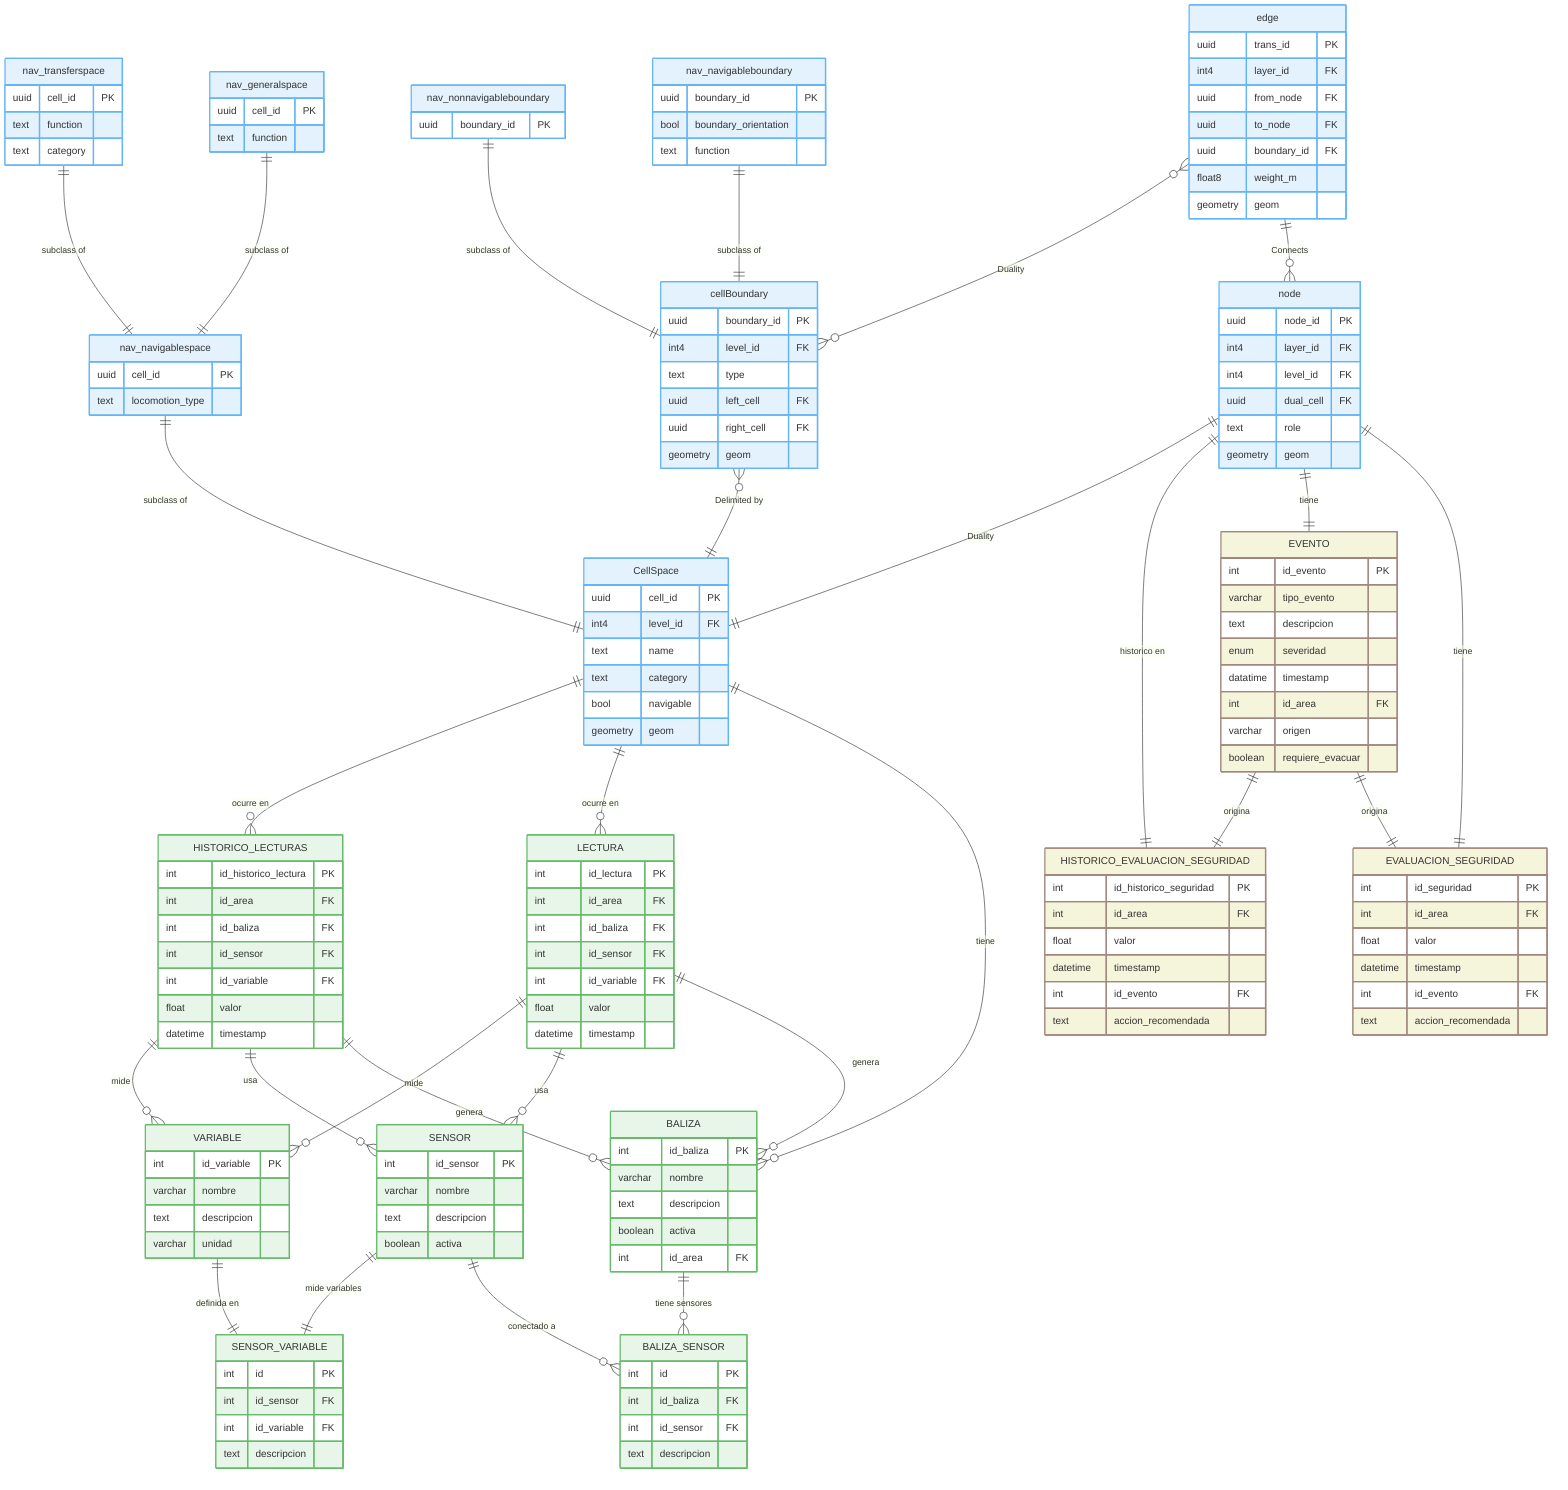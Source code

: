erDiagram

%% --- BLOQUE 1: IndoorGML espacios y caracteristicas ---

  nav_navigablespace        ||--|| CellSpace : "subclass of"
  cellBoundary              o{--|| CellSpace : "Delimited by"
  node                      ||--|| CellSpace  : "Duality"
  nav_nonnavigableboundary  ||--|| cellBoundary : "subclass of"
  nav_navigableboundary     ||--|| cellBoundary : "subclass of"
  edge                      o{--o{ cellBoundary : "Duality"
  nav_transferspace         ||--|| nav_navigablespace : "subclass of"
  nav_generalspace          ||--|| nav_navigablespace : "subclass of"
  edge                      ||--o{ node : "Connects"



  CellSpace {
    uuid cell_id PK
    int4 level_id FK
    text name
    text category
    bool navigable
    geometry geom
  }
  cellBoundary {
    uuid boundary_id PK
    int4 level_id FK
    text type
    uuid left_cell FK
    uuid right_cell FK
    geometry geom
  }

  nav_generalspace {
    uuid cell_id PK
    text function
  }
  nav_navigableboundary {
    uuid boundary_id PK
    bool boundary_orientation
    text function
  }
  nav_navigablespace {
    uuid cell_id PK
    text locomotion_type
  }
  nav_nonnavigableboundary {
    uuid boundary_id PK
  }
  nav_transferspace {
    uuid cell_id PK
    text function
    text category
  }

  node {
    uuid node_id PK
    int4 layer_id FK
    int4 level_id FK
    uuid dual_cell FK
    text role
    geometry geom
  }
  edge {
    uuid trans_id PK
    int4 layer_id FK
    uuid from_node FK
    uuid to_node FK
    uuid boundary_id FK
    float8 weight_m
    geometry geom
  }


%% --- BLOQUE 2: Sensores y lecturas ---
  CellSpace ||--o{ HISTORICO_LECTURAS : "ocurre en"
  CellSpace ||--o{ LECTURA : "ocurre en"
  CellSpace ||--o{ BALIZA : "tiene" 

  BALIZA   ||--o{ BALIZA_SENSOR    : "tiene sensores"
  SENSOR   ||--|| SENSOR_VARIABLE  : "mide variables"
  SENSOR   ||--o{ BALIZA_SENSOR    : "conectado a"
  VARIABLE ||--|| SENSOR_VARIABLE  : "definida en"

  HISTORICO_LECTURAS||--o{ VARIABLE : "mide"
  HISTORICO_LECTURAS||--o{ SENSOR   : "usa"
  HISTORICO_LECTURAS||--o{ BALIZA   : "genera"

  LECTURA ||--o{ VARIABLE  : "mide"
  LECTURA ||--o{ SENSOR    : "usa"
  LECTURA ||--o{ BALIZA    : "genera"

  BALIZA {
    int id_baliza PK
    varchar nombre
    text descripcion
    boolean activa
    int id_area FK
  }
  SENSOR {
    int id_sensor PK
    varchar nombre
    text descripcion
    boolean activa
  }
  VARIABLE {
    int id_variable PK
    varchar nombre
    text descripcion
    varchar unidad
  }
  BALIZA_SENSOR {
    int id PK
    int id_baliza FK
    int id_sensor FK
    text descripcion
  }
  SENSOR_VARIABLE {
    int id PK
    int id_sensor FK
    int id_variable FK
    text descripcion
  }
  %% En LECTURA se almacena los ultimos valores medidos por los sensores de las balizas en cada una de las AREAS, su tamaño es fijo, y unicamente se actualiza el valor de la variable, se podría decir que es una especie de Snapshot del estado del sistema en términos de las variables.
  %% Mi idea con esta entidad es tener las ultimas lecturas como si fuera un Live.
  LECTURA {
    int id_lectura PK
    int id_area FK
    int id_baliza FK
    int id_sensor FK
    int id_variable FK
    float valor
    datetime timestamp
  }
  %% Como LECTURA es una tabla estática, para no perdér los datos con cada nueva lectura, se deben ir volcando con cada nueva LECTURA en su HISTORICO, se vuelca al mismo tiempo que se obtiene la lectura de tal modo que los ultimos registros de LECTURA y su HISTORICO son los mismos
  %% Mi idea con esta entidad es poder tener un registro en el tiempo de como han evolucionado las variabes (Tº, CO2, Humo) y poder auditar lo que ha ocurrido, tambien de obtener una media de las ultimas lecturas, como una media de temperatura, el incremento, etc, para poder tener control sobre como evolucionan y detectar patrones.
  HISTORICO_LECTURAS {
    int id_historico_lectura PK
    int id_area FK
    int id_baliza FK
    int id_sensor FK
    int id_variable FK
    float valor
    datetime timestamp}

%% --- BLOQUE 3: Seguridad y eventos ---

    node                 ||--|| HISTORICO_EVALUACION_SEGURIDAD : "historico en"
    node                 ||--|| EVENTO : "tiene"
    EVENTO               ||--|| HISTORICO_EVALUACION_SEGURIDAD  : "origina"
    EVENTO               ||--|| EVALUACION_SEGURIDAD  : "origina"
    node                 ||--|| EVALUACION_SEGURIDAD : "tiene"
   
    

    %% EVENTO es un registro de hechos
    %% La lógica de cómo cambian los estados en base a los eventos se hara de forma externa a la base de datos (motor CEP)
    EVENTO {
      int id_evento PK
      varchar tipo_evento
      text descripcion
      enum severidad
      datatime timestamp
      int id_area FK
      varchar origen
      boolean requiere_evacuar
    }
    %% EVALUACION_SEGURIDAD Esto es el estado actual en base a los eventos
    EVALUACION_SEGURIDAD {
      int id_seguridad PK
      int id_area FK
      float valor
      datetime timestamp
      int id_evento FK
      text accion_recomendada
    }
    HISTORICO_EVALUACION_SEGURIDAD {
      int id_historico_seguridad PK
      int id_area FK
      float valor
      datetime timestamp
      int id_evento FK
      text accion_recomendada

    }

    %% --- Edificios y espacios ---
    style nav_navigablespace fill:#E3F2FD,stroke:#64B5F6,stroke-width:2px
    style CellSpace fill:#E3F2FD,stroke:#64B5F6,stroke-width:2px
    style cellBoundary fill:#E3F2FD,stroke:#64B5F6,stroke-width:2px
    style node fill:#E3F2FD,stroke:#64B5F6,stroke-width:2px
    style nav_nonnavigableboundary fill:#E3F2FD,stroke:#64B5F6,stroke-width:2px
    style nav_navigableboundary fill:#E3F2FD,stroke:#64B5F6,stroke-width:2px
    style edge fill:#E3F2FD,stroke:#64B5F6,stroke-width:2px
    style nav_transferspace fill:#E3F2FD,stroke:#64B5F6,stroke-width:2px
    style nav_generalspace fill:#E3F2FD,stroke:#64B5F6,stroke-width:2px

    %% --- Sensores y lecturas ---
    style BALIZA fill:#E8F5E9,stroke:#66BB6A,stroke-width:2px
    style SENSOR fill:#E8F5E9,stroke:#66BB6A,stroke-width:2px
    style VARIABLE fill:#E8F5E9,stroke:#66BB6A,stroke-width:2px
    style BALIZA_SENSOR fill:#E8F5E9,stroke:#66BB6A,stroke-width:2px
    style SENSOR_VARIABLE fill:#E8F5E9,stroke:#66BB6A,stroke-width:2px
    style LECTURA fill:#E8F5E9,stroke:#66BB6A,stroke-width:2px
    style HISTORICO_LECTURAS fill:#E8F5E9,stroke:#66BB6A,stroke-width:2px

    %% --- Seguridad ---
    style EVALUACION_SEGURIDAD fill:#F5F5DC,stroke:#A1887F,stroke-width:2px
    style HISTORICO_EVALUACION_SEGURIDAD fill:#F5F5DC,stroke:#A1887F,stroke-width:2px
    style EVENTO fill:#F5F5DC,stroke:#A1887F,stroke-width:2px